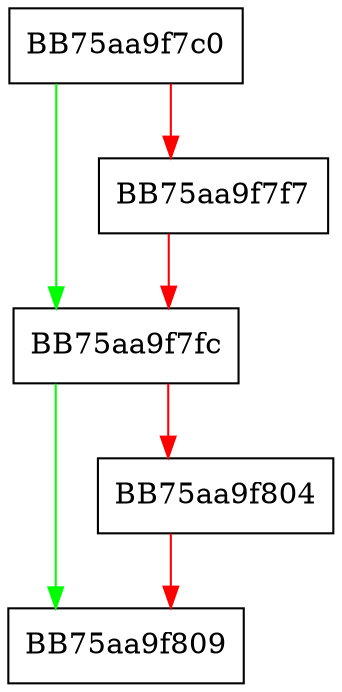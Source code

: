 digraph RpfAPI_LshashBuffShort {
  node [shape="box"];
  graph [splines=ortho];
  BB75aa9f7c0 -> BB75aa9f7fc [color="green"];
  BB75aa9f7c0 -> BB75aa9f7f7 [color="red"];
  BB75aa9f7f7 -> BB75aa9f7fc [color="red"];
  BB75aa9f7fc -> BB75aa9f809 [color="green"];
  BB75aa9f7fc -> BB75aa9f804 [color="red"];
  BB75aa9f804 -> BB75aa9f809 [color="red"];
}